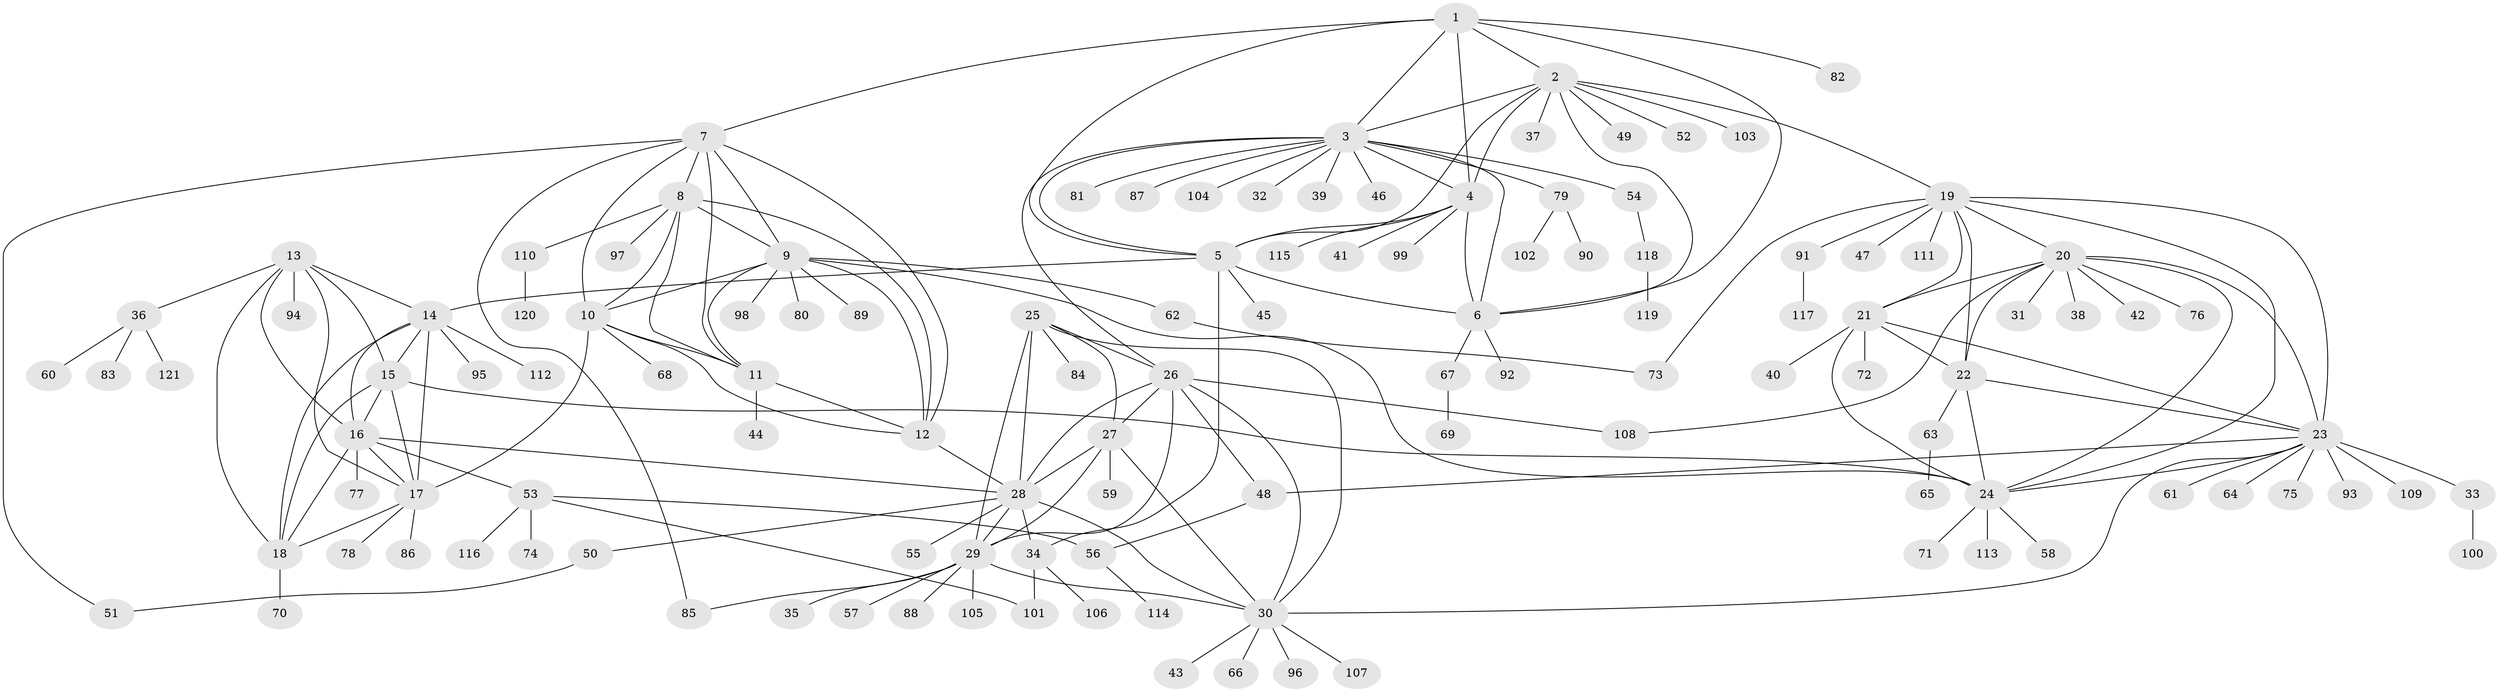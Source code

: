 // coarse degree distribution, {8: 0.041237113402061855, 12: 0.010309278350515464, 6: 0.030927835051546393, 7: 0.041237113402061855, 5: 0.020618556701030927, 10: 0.010309278350515464, 13: 0.020618556701030927, 4: 0.030927835051546393, 3: 0.020618556701030927, 11: 0.010309278350515464, 9: 0.010309278350515464, 1: 0.6391752577319587, 2: 0.1134020618556701}
// Generated by graph-tools (version 1.1) at 2025/42/03/06/25 10:42:09]
// undirected, 121 vertices, 184 edges
graph export_dot {
graph [start="1"]
  node [color=gray90,style=filled];
  1;
  2;
  3;
  4;
  5;
  6;
  7;
  8;
  9;
  10;
  11;
  12;
  13;
  14;
  15;
  16;
  17;
  18;
  19;
  20;
  21;
  22;
  23;
  24;
  25;
  26;
  27;
  28;
  29;
  30;
  31;
  32;
  33;
  34;
  35;
  36;
  37;
  38;
  39;
  40;
  41;
  42;
  43;
  44;
  45;
  46;
  47;
  48;
  49;
  50;
  51;
  52;
  53;
  54;
  55;
  56;
  57;
  58;
  59;
  60;
  61;
  62;
  63;
  64;
  65;
  66;
  67;
  68;
  69;
  70;
  71;
  72;
  73;
  74;
  75;
  76;
  77;
  78;
  79;
  80;
  81;
  82;
  83;
  84;
  85;
  86;
  87;
  88;
  89;
  90;
  91;
  92;
  93;
  94;
  95;
  96;
  97;
  98;
  99;
  100;
  101;
  102;
  103;
  104;
  105;
  106;
  107;
  108;
  109;
  110;
  111;
  112;
  113;
  114;
  115;
  116;
  117;
  118;
  119;
  120;
  121;
  1 -- 2;
  1 -- 3;
  1 -- 4;
  1 -- 5;
  1 -- 6;
  1 -- 7;
  1 -- 82;
  2 -- 3;
  2 -- 4;
  2 -- 5;
  2 -- 6;
  2 -- 19;
  2 -- 37;
  2 -- 49;
  2 -- 52;
  2 -- 103;
  3 -- 4;
  3 -- 5;
  3 -- 6;
  3 -- 26;
  3 -- 32;
  3 -- 39;
  3 -- 46;
  3 -- 54;
  3 -- 79;
  3 -- 81;
  3 -- 87;
  3 -- 104;
  4 -- 5;
  4 -- 6;
  4 -- 41;
  4 -- 99;
  4 -- 115;
  5 -- 6;
  5 -- 14;
  5 -- 34;
  5 -- 45;
  6 -- 67;
  6 -- 92;
  7 -- 8;
  7 -- 9;
  7 -- 10;
  7 -- 11;
  7 -- 12;
  7 -- 51;
  7 -- 85;
  8 -- 9;
  8 -- 10;
  8 -- 11;
  8 -- 12;
  8 -- 97;
  8 -- 110;
  9 -- 10;
  9 -- 11;
  9 -- 12;
  9 -- 24;
  9 -- 62;
  9 -- 80;
  9 -- 89;
  9 -- 98;
  10 -- 11;
  10 -- 12;
  10 -- 17;
  10 -- 68;
  11 -- 12;
  11 -- 44;
  12 -- 28;
  13 -- 14;
  13 -- 15;
  13 -- 16;
  13 -- 17;
  13 -- 18;
  13 -- 36;
  13 -- 94;
  14 -- 15;
  14 -- 16;
  14 -- 17;
  14 -- 18;
  14 -- 95;
  14 -- 112;
  15 -- 16;
  15 -- 17;
  15 -- 18;
  15 -- 24;
  16 -- 17;
  16 -- 18;
  16 -- 28;
  16 -- 53;
  16 -- 77;
  17 -- 18;
  17 -- 78;
  17 -- 86;
  18 -- 70;
  19 -- 20;
  19 -- 21;
  19 -- 22;
  19 -- 23;
  19 -- 24;
  19 -- 47;
  19 -- 73;
  19 -- 91;
  19 -- 111;
  20 -- 21;
  20 -- 22;
  20 -- 23;
  20 -- 24;
  20 -- 31;
  20 -- 38;
  20 -- 42;
  20 -- 76;
  20 -- 108;
  21 -- 22;
  21 -- 23;
  21 -- 24;
  21 -- 40;
  21 -- 72;
  22 -- 23;
  22 -- 24;
  22 -- 63;
  23 -- 24;
  23 -- 30;
  23 -- 33;
  23 -- 48;
  23 -- 61;
  23 -- 64;
  23 -- 75;
  23 -- 93;
  23 -- 109;
  24 -- 58;
  24 -- 71;
  24 -- 113;
  25 -- 26;
  25 -- 27;
  25 -- 28;
  25 -- 29;
  25 -- 30;
  25 -- 84;
  26 -- 27;
  26 -- 28;
  26 -- 29;
  26 -- 30;
  26 -- 48;
  26 -- 108;
  27 -- 28;
  27 -- 29;
  27 -- 30;
  27 -- 59;
  28 -- 29;
  28 -- 30;
  28 -- 34;
  28 -- 50;
  28 -- 55;
  29 -- 30;
  29 -- 35;
  29 -- 57;
  29 -- 85;
  29 -- 88;
  29 -- 105;
  30 -- 43;
  30 -- 66;
  30 -- 96;
  30 -- 107;
  33 -- 100;
  34 -- 101;
  34 -- 106;
  36 -- 60;
  36 -- 83;
  36 -- 121;
  48 -- 56;
  50 -- 51;
  53 -- 56;
  53 -- 74;
  53 -- 101;
  53 -- 116;
  54 -- 118;
  56 -- 114;
  62 -- 73;
  63 -- 65;
  67 -- 69;
  79 -- 90;
  79 -- 102;
  91 -- 117;
  110 -- 120;
  118 -- 119;
}
